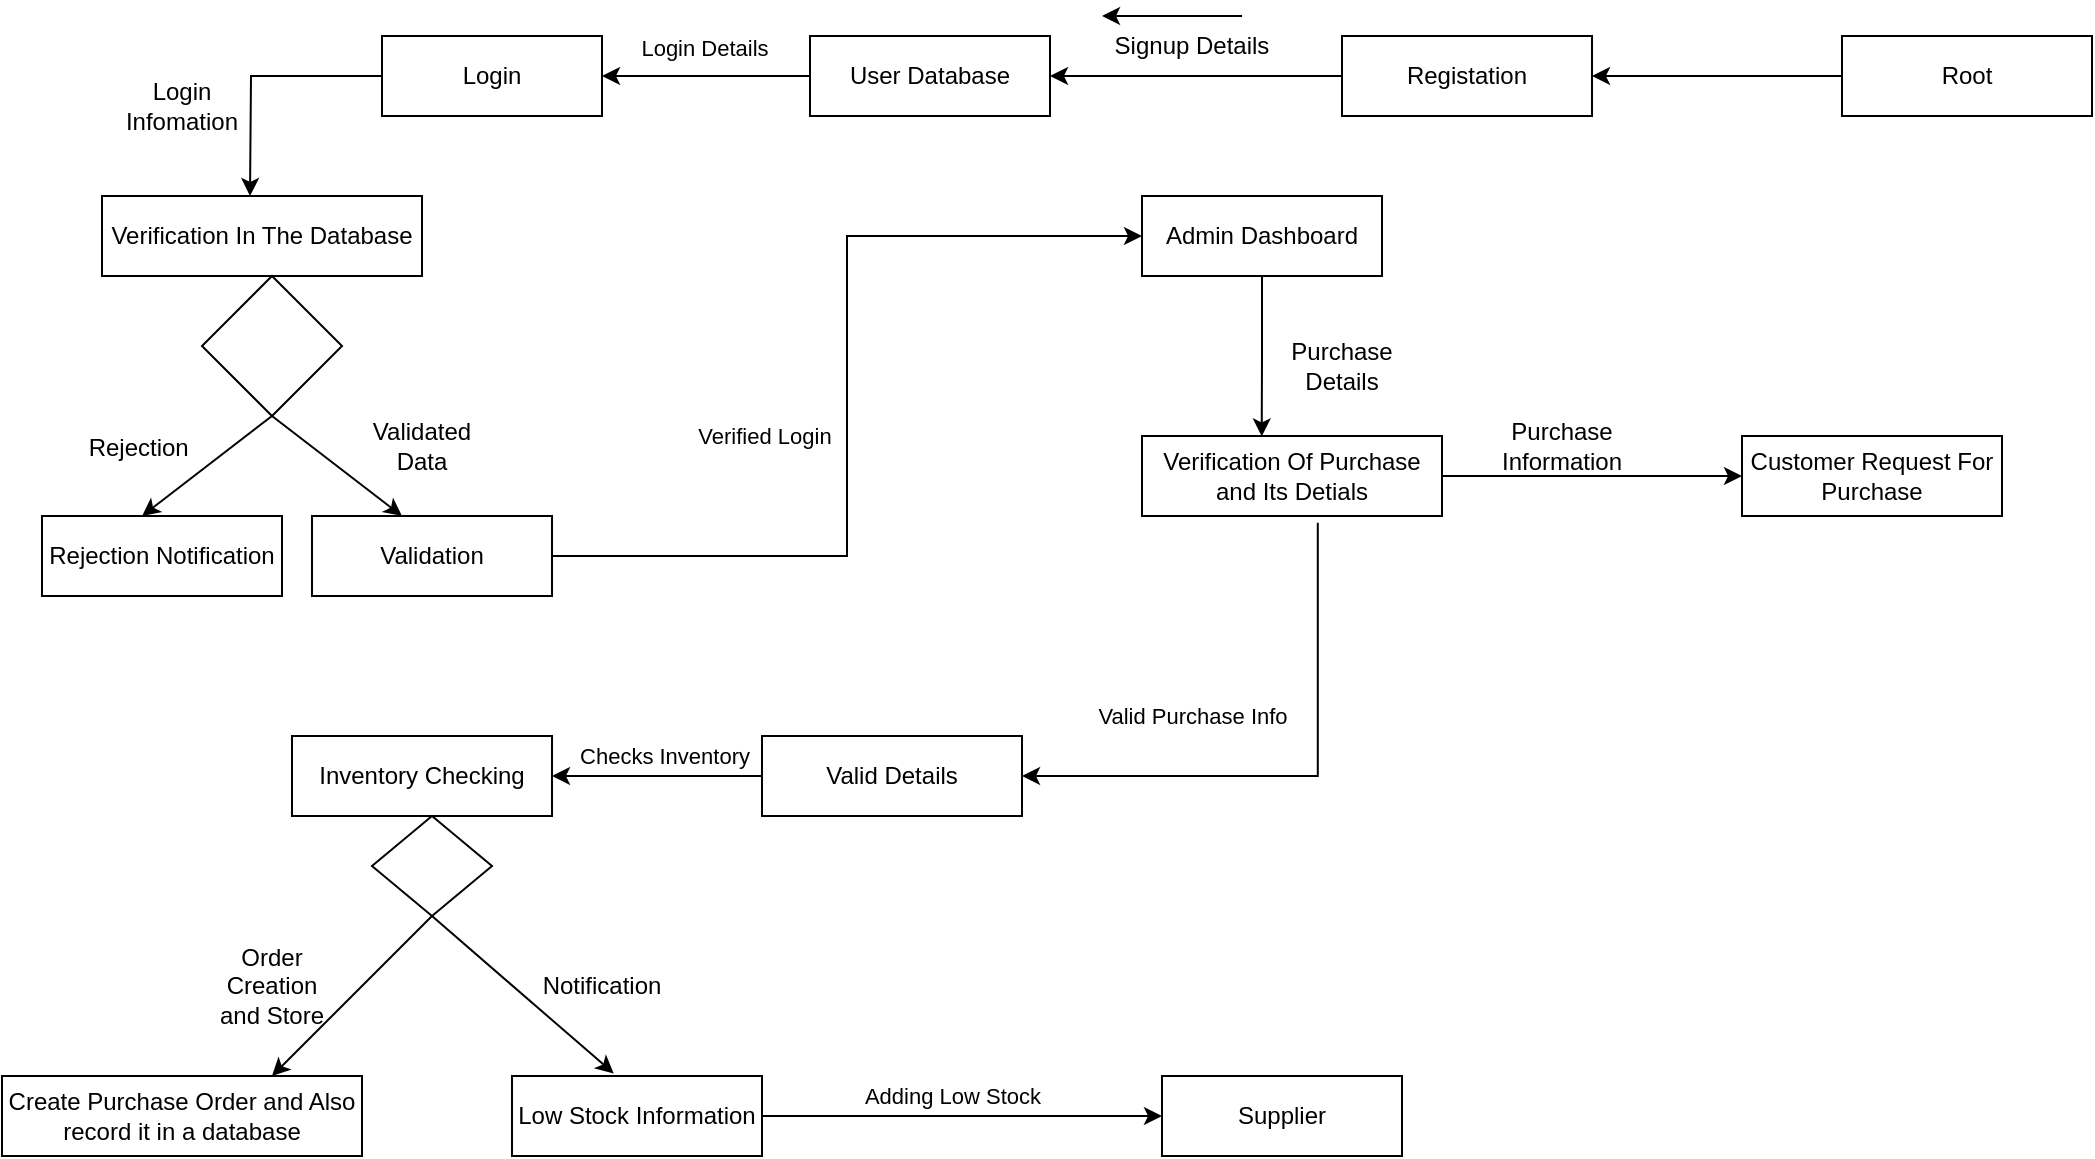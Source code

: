 <mxfile version="25.0.3">
  <diagram name="Page-1" id="QE4cUznPfzqMuU34ur8J">
    <mxGraphModel dx="1709" dy="1922" grid="1" gridSize="10" guides="1" tooltips="1" connect="1" arrows="1" fold="1" page="1" pageScale="1" pageWidth="827" pageHeight="1169" math="0" shadow="0">
      <root>
        <mxCell id="0" />
        <mxCell id="1" parent="0" />
        <mxCell id="1RAJI8hPIHJRJfzqPvRJ-1" value="Verification In The Database" style="rounded=0;whiteSpace=wrap;html=1;" vertex="1" parent="1">
          <mxGeometry x="60" y="80" width="160" height="40" as="geometry" />
        </mxCell>
        <mxCell id="1RAJI8hPIHJRJfzqPvRJ-4" value="Login" style="rounded=0;whiteSpace=wrap;html=1;" vertex="1" parent="1">
          <mxGeometry x="200" width="110" height="40" as="geometry" />
        </mxCell>
        <mxCell id="1RAJI8hPIHJRJfzqPvRJ-7" style="edgeStyle=orthogonalEdgeStyle;rounded=0;orthogonalLoop=1;jettySize=auto;html=1;" edge="1" parent="1" source="1RAJI8hPIHJRJfzqPvRJ-4">
          <mxGeometry relative="1" as="geometry">
            <mxPoint x="134" y="80" as="targetPoint" />
          </mxGeometry>
        </mxCell>
        <mxCell id="1RAJI8hPIHJRJfzqPvRJ-8" value="Login Details" style="edgeLabel;html=1;align=center;verticalAlign=middle;resizable=0;points=[];" vertex="1" connectable="0" parent="1RAJI8hPIHJRJfzqPvRJ-7">
          <mxGeometry x="0.45" y="-4" relative="1" as="geometry">
            <mxPoint x="230" y="-40" as="offset" />
          </mxGeometry>
        </mxCell>
        <mxCell id="1RAJI8hPIHJRJfzqPvRJ-11" style="edgeStyle=orthogonalEdgeStyle;rounded=0;orthogonalLoop=1;jettySize=auto;html=1;entryX=1;entryY=0.5;entryDx=0;entryDy=0;" edge="1" parent="1" source="1RAJI8hPIHJRJfzqPvRJ-9" target="1RAJI8hPIHJRJfzqPvRJ-10">
          <mxGeometry relative="1" as="geometry" />
        </mxCell>
        <mxCell id="1RAJI8hPIHJRJfzqPvRJ-9" value="Registation" style="rounded=0;whiteSpace=wrap;html=1;" vertex="1" parent="1">
          <mxGeometry x="680" width="125" height="40" as="geometry" />
        </mxCell>
        <mxCell id="1RAJI8hPIHJRJfzqPvRJ-17" style="edgeStyle=orthogonalEdgeStyle;rounded=0;orthogonalLoop=1;jettySize=auto;html=1;" edge="1" parent="1" source="1RAJI8hPIHJRJfzqPvRJ-10" target="1RAJI8hPIHJRJfzqPvRJ-4">
          <mxGeometry relative="1" as="geometry" />
        </mxCell>
        <mxCell id="1RAJI8hPIHJRJfzqPvRJ-10" value="User Database" style="rounded=0;whiteSpace=wrap;html=1;" vertex="1" parent="1">
          <mxGeometry x="414" width="120" height="40" as="geometry" />
        </mxCell>
        <mxCell id="1RAJI8hPIHJRJfzqPvRJ-13" value="Signup Details" style="text;html=1;align=center;verticalAlign=middle;whiteSpace=wrap;rounded=0;" vertex="1" parent="1">
          <mxGeometry x="560" y="-10" width="90" height="30" as="geometry" />
        </mxCell>
        <mxCell id="1RAJI8hPIHJRJfzqPvRJ-25" value="Admin Dashboard" style="rounded=0;whiteSpace=wrap;html=1;" vertex="1" parent="1">
          <mxGeometry x="580" y="80" width="120" height="40" as="geometry" />
        </mxCell>
        <mxCell id="1RAJI8hPIHJRJfzqPvRJ-29" value="Login Infomation" style="text;html=1;align=center;verticalAlign=middle;whiteSpace=wrap;rounded=0;" vertex="1" parent="1">
          <mxGeometry x="70" y="20" width="60" height="30" as="geometry" />
        </mxCell>
        <mxCell id="1RAJI8hPIHJRJfzqPvRJ-41" style="edgeStyle=orthogonalEdgeStyle;rounded=0;orthogonalLoop=1;jettySize=auto;html=1;entryX=1;entryY=0.5;entryDx=0;entryDy=0;exitX=0.586;exitY=1.084;exitDx=0;exitDy=0;exitPerimeter=0;" edge="1" parent="1" source="1RAJI8hPIHJRJfzqPvRJ-30" target="1RAJI8hPIHJRJfzqPvRJ-42">
          <mxGeometry relative="1" as="geometry">
            <mxPoint x="705" y="500" as="targetPoint" />
            <mxPoint x="810" y="400" as="sourcePoint" />
            <Array as="points">
              <mxPoint x="668" y="370" />
            </Array>
          </mxGeometry>
        </mxCell>
        <mxCell id="1RAJI8hPIHJRJfzqPvRJ-43" value="Valid Purchase Info" style="edgeLabel;html=1;align=center;verticalAlign=middle;resizable=0;points=[];" vertex="1" connectable="0" parent="1RAJI8hPIHJRJfzqPvRJ-41">
          <mxGeometry x="-0.01" y="-4" relative="1" as="geometry">
            <mxPoint x="-54" y="-26" as="offset" />
          </mxGeometry>
        </mxCell>
        <mxCell id="1RAJI8hPIHJRJfzqPvRJ-51" style="edgeStyle=orthogonalEdgeStyle;rounded=0;orthogonalLoop=1;jettySize=auto;html=1;" edge="1" parent="1" source="1RAJI8hPIHJRJfzqPvRJ-30" target="1RAJI8hPIHJRJfzqPvRJ-50">
          <mxGeometry relative="1" as="geometry" />
        </mxCell>
        <mxCell id="1RAJI8hPIHJRJfzqPvRJ-30" value="Verification Of Purchase and Its Detials" style="rounded=0;whiteSpace=wrap;html=1;" vertex="1" parent="1">
          <mxGeometry x="580" y="200" width="150" height="40" as="geometry" />
        </mxCell>
        <mxCell id="1RAJI8hPIHJRJfzqPvRJ-31" style="edgeStyle=orthogonalEdgeStyle;rounded=0;orthogonalLoop=1;jettySize=auto;html=1;entryX=0.399;entryY=0.005;entryDx=0;entryDy=0;entryPerimeter=0;" edge="1" parent="1" source="1RAJI8hPIHJRJfzqPvRJ-25" target="1RAJI8hPIHJRJfzqPvRJ-30">
          <mxGeometry relative="1" as="geometry" />
        </mxCell>
        <mxCell id="1RAJI8hPIHJRJfzqPvRJ-32" value="Purchase Details" style="text;html=1;align=center;verticalAlign=middle;whiteSpace=wrap;rounded=0;" vertex="1" parent="1">
          <mxGeometry x="650" y="150" width="60" height="30" as="geometry" />
        </mxCell>
        <mxCell id="1RAJI8hPIHJRJfzqPvRJ-33" value="Rejection Notification" style="rounded=0;whiteSpace=wrap;html=1;" vertex="1" parent="1">
          <mxGeometry x="30" y="240" width="120" height="40" as="geometry" />
        </mxCell>
        <mxCell id="1RAJI8hPIHJRJfzqPvRJ-45" style="edgeStyle=orthogonalEdgeStyle;rounded=0;orthogonalLoop=1;jettySize=auto;html=1;exitX=0;exitY=0.5;exitDx=0;exitDy=0;entryX=1;entryY=0.5;entryDx=0;entryDy=0;" edge="1" parent="1" source="1RAJI8hPIHJRJfzqPvRJ-42" target="1RAJI8hPIHJRJfzqPvRJ-44">
          <mxGeometry relative="1" as="geometry" />
        </mxCell>
        <mxCell id="1RAJI8hPIHJRJfzqPvRJ-46" value="Checks Inventory" style="edgeLabel;html=1;align=center;verticalAlign=middle;resizable=0;points=[];" vertex="1" connectable="0" parent="1RAJI8hPIHJRJfzqPvRJ-45">
          <mxGeometry x="-0.065" y="-2" relative="1" as="geometry">
            <mxPoint y="-8" as="offset" />
          </mxGeometry>
        </mxCell>
        <mxCell id="1RAJI8hPIHJRJfzqPvRJ-42" value="Valid Details" style="rounded=0;whiteSpace=wrap;html=1;" vertex="1" parent="1">
          <mxGeometry x="390" y="350" width="130" height="40" as="geometry" />
        </mxCell>
        <mxCell id="1RAJI8hPIHJRJfzqPvRJ-44" value="Inventory Checking" style="rounded=0;whiteSpace=wrap;html=1;" vertex="1" parent="1">
          <mxGeometry x="155" y="350" width="130" height="40" as="geometry" />
        </mxCell>
        <mxCell id="1RAJI8hPIHJRJfzqPvRJ-48" value="Create Purchase Order and Also record it in a database" style="rounded=0;whiteSpace=wrap;html=1;" vertex="1" parent="1">
          <mxGeometry x="10" y="520" width="180" height="40" as="geometry" />
        </mxCell>
        <mxCell id="1RAJI8hPIHJRJfzqPvRJ-50" value="Customer Request For Purchase" style="rounded=0;whiteSpace=wrap;html=1;" vertex="1" parent="1">
          <mxGeometry x="880" y="200" width="130" height="40" as="geometry" />
        </mxCell>
        <mxCell id="1RAJI8hPIHJRJfzqPvRJ-52" value="Purchase Information" style="text;html=1;align=center;verticalAlign=middle;whiteSpace=wrap;rounded=0;" vertex="1" parent="1">
          <mxGeometry x="760" y="190" width="60" height="30" as="geometry" />
        </mxCell>
        <mxCell id="1RAJI8hPIHJRJfzqPvRJ-70" style="edgeStyle=orthogonalEdgeStyle;rounded=0;orthogonalLoop=1;jettySize=auto;html=1;entryX=0;entryY=0.5;entryDx=0;entryDy=0;" edge="1" parent="1" source="1RAJI8hPIHJRJfzqPvRJ-55" target="1RAJI8hPIHJRJfzqPvRJ-58">
          <mxGeometry relative="1" as="geometry">
            <Array as="points">
              <mxPoint x="570" y="540" />
            </Array>
          </mxGeometry>
        </mxCell>
        <mxCell id="1RAJI8hPIHJRJfzqPvRJ-71" value="Adding Low Stock" style="edgeLabel;html=1;align=center;verticalAlign=middle;resizable=0;points=[];" vertex="1" connectable="0" parent="1RAJI8hPIHJRJfzqPvRJ-70">
          <mxGeometry x="-0.05" y="-1" relative="1" as="geometry">
            <mxPoint y="-11" as="offset" />
          </mxGeometry>
        </mxCell>
        <mxCell id="1RAJI8hPIHJRJfzqPvRJ-55" value="Low Stock Information" style="rounded=0;whiteSpace=wrap;html=1;" vertex="1" parent="1">
          <mxGeometry x="265" y="520" width="125" height="40" as="geometry" />
        </mxCell>
        <mxCell id="1RAJI8hPIHJRJfzqPvRJ-58" value="Supplier" style="rounded=0;whiteSpace=wrap;html=1;" vertex="1" parent="1">
          <mxGeometry x="590" y="520" width="120" height="40" as="geometry" />
        </mxCell>
        <mxCell id="1RAJI8hPIHJRJfzqPvRJ-75" style="edgeStyle=orthogonalEdgeStyle;rounded=0;orthogonalLoop=1;jettySize=auto;html=1;entryX=1;entryY=0.5;entryDx=0;entryDy=0;" edge="1" parent="1" source="1RAJI8hPIHJRJfzqPvRJ-74" target="1RAJI8hPIHJRJfzqPvRJ-9">
          <mxGeometry relative="1" as="geometry" />
        </mxCell>
        <mxCell id="1RAJI8hPIHJRJfzqPvRJ-74" value="Root" style="rounded=0;whiteSpace=wrap;html=1;" vertex="1" parent="1">
          <mxGeometry x="930" width="125" height="40" as="geometry" />
        </mxCell>
        <mxCell id="1RAJI8hPIHJRJfzqPvRJ-79" value="" style="rhombus;whiteSpace=wrap;html=1;" vertex="1" parent="1">
          <mxGeometry x="110" y="120" width="70" height="70" as="geometry" />
        </mxCell>
        <mxCell id="1RAJI8hPIHJRJfzqPvRJ-83" value="" style="endArrow=classic;html=1;rounded=0;exitX=0.5;exitY=1;exitDx=0;exitDy=0;entryX=0.417;entryY=0;entryDx=0;entryDy=0;entryPerimeter=0;" edge="1" parent="1" source="1RAJI8hPIHJRJfzqPvRJ-79" target="1RAJI8hPIHJRJfzqPvRJ-33">
          <mxGeometry width="50" height="50" relative="1" as="geometry">
            <mxPoint x="520" y="220" as="sourcePoint" />
            <mxPoint x="340" y="270" as="targetPoint" />
          </mxGeometry>
        </mxCell>
        <mxCell id="1RAJI8hPIHJRJfzqPvRJ-86" value="" style="endArrow=classic;html=1;rounded=0;exitX=0.5;exitY=1;exitDx=0;exitDy=0;" edge="1" parent="1" source="1RAJI8hPIHJRJfzqPvRJ-79">
          <mxGeometry width="50" height="50" relative="1" as="geometry">
            <mxPoint x="130" y="240" as="sourcePoint" />
            <mxPoint x="210" y="240" as="targetPoint" />
          </mxGeometry>
        </mxCell>
        <mxCell id="1RAJI8hPIHJRJfzqPvRJ-91" style="edgeStyle=orthogonalEdgeStyle;rounded=0;orthogonalLoop=1;jettySize=auto;html=1;entryX=0;entryY=0.5;entryDx=0;entryDy=0;" edge="1" parent="1" source="1RAJI8hPIHJRJfzqPvRJ-88" target="1RAJI8hPIHJRJfzqPvRJ-25">
          <mxGeometry relative="1" as="geometry" />
        </mxCell>
        <mxCell id="1RAJI8hPIHJRJfzqPvRJ-98" value="Verified Login" style="edgeLabel;html=1;align=center;verticalAlign=middle;resizable=0;points=[];" vertex="1" connectable="0" parent="1RAJI8hPIHJRJfzqPvRJ-91">
          <mxGeometry x="-0.053" y="2" relative="1" as="geometry">
            <mxPoint x="-40" y="8" as="offset" />
          </mxGeometry>
        </mxCell>
        <mxCell id="1RAJI8hPIHJRJfzqPvRJ-88" value="Validation" style="rounded=0;whiteSpace=wrap;html=1;" vertex="1" parent="1">
          <mxGeometry x="165" y="240" width="120" height="40" as="geometry" />
        </mxCell>
        <mxCell id="1RAJI8hPIHJRJfzqPvRJ-89" value="Rejection&amp;nbsp;" style="text;html=1;align=center;verticalAlign=middle;whiteSpace=wrap;rounded=0;" vertex="1" parent="1">
          <mxGeometry x="50" y="191" width="60" height="30" as="geometry" />
        </mxCell>
        <mxCell id="1RAJI8hPIHJRJfzqPvRJ-92" value="" style="shape=rhombus;html=1;dashed=0;whiteSpace=wrap;perimeter=rhombusPerimeter;" vertex="1" parent="1">
          <mxGeometry x="195" y="390" width="60" height="50" as="geometry" />
        </mxCell>
        <mxCell id="1RAJI8hPIHJRJfzqPvRJ-93" value="" style="endArrow=classic;html=1;rounded=0;exitX=0.5;exitY=1;exitDx=0;exitDy=0;entryX=0.75;entryY=0;entryDx=0;entryDy=0;" edge="1" parent="1" source="1RAJI8hPIHJRJfzqPvRJ-92" target="1RAJI8hPIHJRJfzqPvRJ-48">
          <mxGeometry width="50" height="50" relative="1" as="geometry">
            <mxPoint x="180" y="450" as="sourcePoint" />
            <mxPoint x="115" y="500" as="targetPoint" />
          </mxGeometry>
        </mxCell>
        <mxCell id="1RAJI8hPIHJRJfzqPvRJ-96" value="" style="endArrow=classic;html=1;rounded=0;exitX=0.5;exitY=1;exitDx=0;exitDy=0;entryX=0.407;entryY=-0.032;entryDx=0;entryDy=0;entryPerimeter=0;" edge="1" parent="1" source="1RAJI8hPIHJRJfzqPvRJ-92" target="1RAJI8hPIHJRJfzqPvRJ-55">
          <mxGeometry width="50" height="50" relative="1" as="geometry">
            <mxPoint x="230" y="450" as="sourcePoint" />
            <mxPoint x="155" y="530" as="targetPoint" />
          </mxGeometry>
        </mxCell>
        <mxCell id="1RAJI8hPIHJRJfzqPvRJ-97" value="Validated Data" style="text;html=1;align=center;verticalAlign=middle;whiteSpace=wrap;rounded=0;" vertex="1" parent="1">
          <mxGeometry x="190" y="190" width="60" height="30" as="geometry" />
        </mxCell>
        <mxCell id="1RAJI8hPIHJRJfzqPvRJ-99" value="Order Creation and Store" style="text;html=1;align=center;verticalAlign=middle;whiteSpace=wrap;rounded=0;" vertex="1" parent="1">
          <mxGeometry x="115" y="460" width="60" height="30" as="geometry" />
        </mxCell>
        <mxCell id="1RAJI8hPIHJRJfzqPvRJ-100" value="Notification" style="text;html=1;align=center;verticalAlign=middle;whiteSpace=wrap;rounded=0;" vertex="1" parent="1">
          <mxGeometry x="280" y="460" width="60" height="30" as="geometry" />
        </mxCell>
        <mxCell id="1RAJI8hPIHJRJfzqPvRJ-101" value="" style="endArrow=classic;html=1;rounded=0;" edge="1" parent="1">
          <mxGeometry width="50" height="50" relative="1" as="geometry">
            <mxPoint x="630" y="-10" as="sourcePoint" />
            <mxPoint x="560" y="-10" as="targetPoint" />
          </mxGeometry>
        </mxCell>
      </root>
    </mxGraphModel>
  </diagram>
</mxfile>
